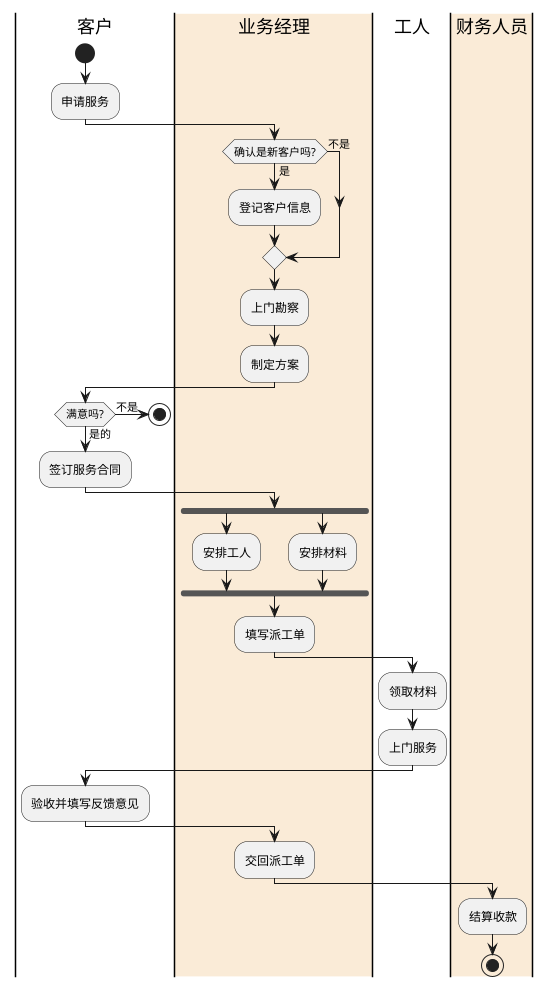 @startuml
|客户|
start
:申请服务;
|#AntiqueWhite|业务经理|
if (确认是新客户吗?) then (是)
  :登记客户信息;
else (不是)
endif
:上门勘察;
:制定方案;
|客户|
if (满意吗?) then (是的)
  :签订服务合同;

else (不是)
stop
endif
|业务经理|
fork
:安排工人;
fork again
:安排材料;
endfork
:填写派工单;
|工人|
:领取材料;
:上门服务;
|客户|
:验收并填写反馈意见;
|业务经理|
:交回派工单;
|#AntiqueWhite|财务人员|
:结算收款;
stop
@enduml